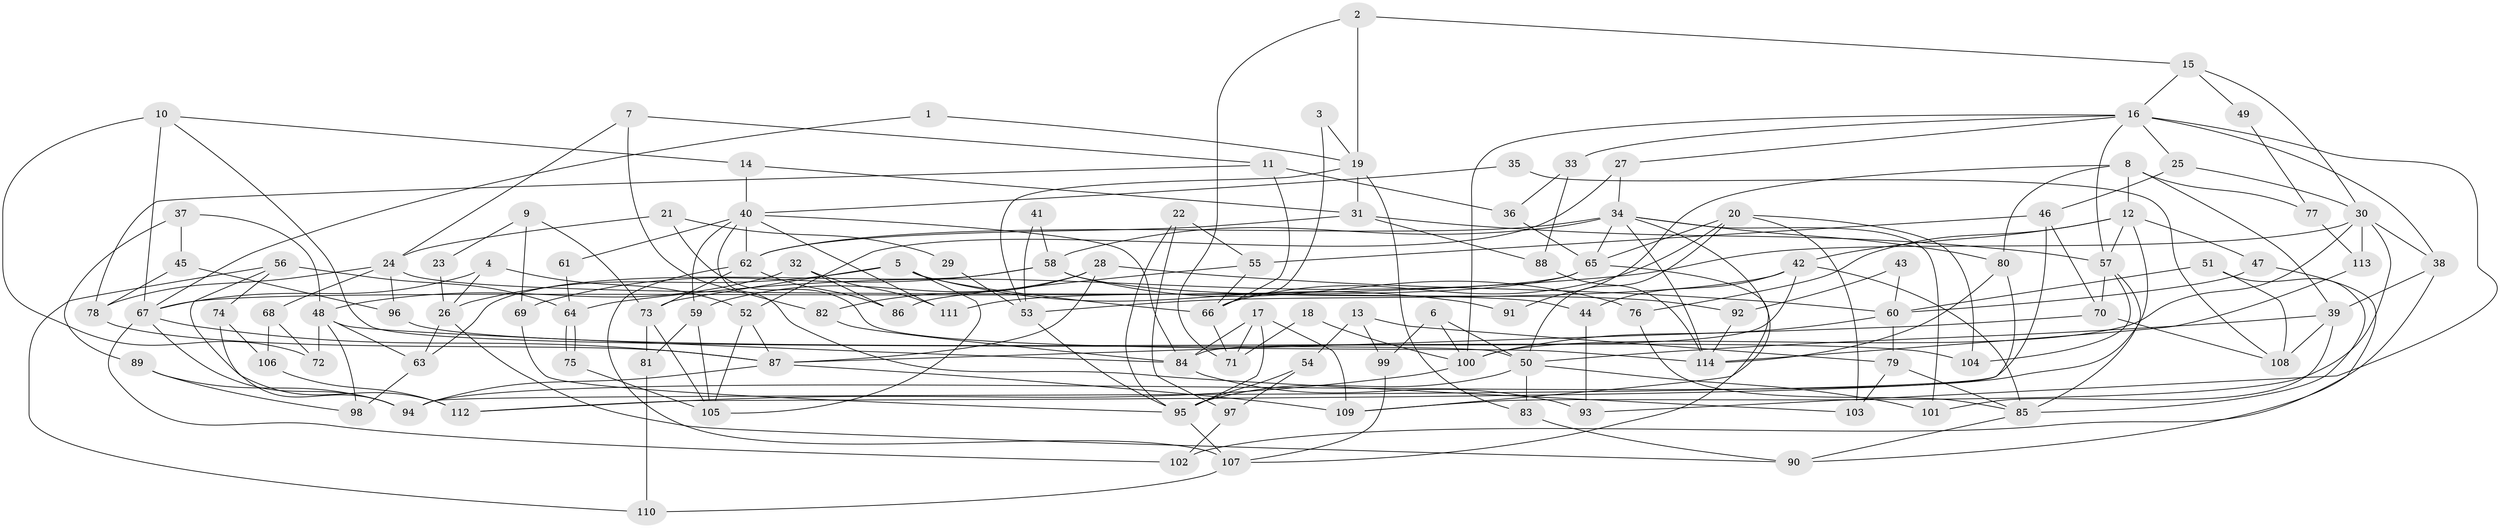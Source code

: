 // Generated by graph-tools (version 1.1) at 2025/36/03/09/25 02:36:21]
// undirected, 114 vertices, 228 edges
graph export_dot {
graph [start="1"]
  node [color=gray90,style=filled];
  1;
  2;
  3;
  4;
  5;
  6;
  7;
  8;
  9;
  10;
  11;
  12;
  13;
  14;
  15;
  16;
  17;
  18;
  19;
  20;
  21;
  22;
  23;
  24;
  25;
  26;
  27;
  28;
  29;
  30;
  31;
  32;
  33;
  34;
  35;
  36;
  37;
  38;
  39;
  40;
  41;
  42;
  43;
  44;
  45;
  46;
  47;
  48;
  49;
  50;
  51;
  52;
  53;
  54;
  55;
  56;
  57;
  58;
  59;
  60;
  61;
  62;
  63;
  64;
  65;
  66;
  67;
  68;
  69;
  70;
  71;
  72;
  73;
  74;
  75;
  76;
  77;
  78;
  79;
  80;
  81;
  82;
  83;
  84;
  85;
  86;
  87;
  88;
  89;
  90;
  91;
  92;
  93;
  94;
  95;
  96;
  97;
  98;
  99;
  100;
  101;
  102;
  103;
  104;
  105;
  106;
  107;
  108;
  109;
  110;
  111;
  112;
  113;
  114;
  1 -- 67;
  1 -- 19;
  2 -- 71;
  2 -- 19;
  2 -- 15;
  3 -- 19;
  3 -- 66;
  4 -- 67;
  4 -- 52;
  4 -- 26;
  5 -- 105;
  5 -- 66;
  5 -- 26;
  5 -- 73;
  5 -- 91;
  6 -- 100;
  6 -- 50;
  6 -- 99;
  7 -- 82;
  7 -- 11;
  7 -- 24;
  8 -- 12;
  8 -- 39;
  8 -- 77;
  8 -- 80;
  8 -- 91;
  9 -- 73;
  9 -- 69;
  9 -- 23;
  10 -- 67;
  10 -- 14;
  10 -- 50;
  10 -- 72;
  11 -- 78;
  11 -- 36;
  11 -- 66;
  12 -- 57;
  12 -- 47;
  12 -- 42;
  12 -- 76;
  12 -- 94;
  13 -- 54;
  13 -- 99;
  13 -- 79;
  14 -- 40;
  14 -- 31;
  15 -- 30;
  15 -- 16;
  15 -- 49;
  16 -- 100;
  16 -- 25;
  16 -- 27;
  16 -- 33;
  16 -- 38;
  16 -- 57;
  16 -- 93;
  17 -- 95;
  17 -- 84;
  17 -- 71;
  17 -- 109;
  18 -- 71;
  18 -- 100;
  19 -- 83;
  19 -- 53;
  19 -- 31;
  20 -- 65;
  20 -- 50;
  20 -- 66;
  20 -- 103;
  20 -- 104;
  21 -- 114;
  21 -- 24;
  21 -- 29;
  22 -- 95;
  22 -- 55;
  22 -- 97;
  23 -- 26;
  24 -- 44;
  24 -- 68;
  24 -- 78;
  24 -- 96;
  25 -- 30;
  25 -- 46;
  26 -- 63;
  26 -- 90;
  27 -- 34;
  27 -- 52;
  28 -- 59;
  28 -- 60;
  28 -- 82;
  28 -- 87;
  29 -- 53;
  30 -- 64;
  30 -- 109;
  30 -- 38;
  30 -- 100;
  30 -- 113;
  31 -- 62;
  31 -- 57;
  31 -- 88;
  32 -- 86;
  32 -- 111;
  32 -- 48;
  33 -- 88;
  33 -- 36;
  34 -- 58;
  34 -- 109;
  34 -- 62;
  34 -- 65;
  34 -- 80;
  34 -- 101;
  34 -- 114;
  35 -- 40;
  35 -- 108;
  36 -- 65;
  37 -- 45;
  37 -- 89;
  37 -- 48;
  38 -- 39;
  38 -- 102;
  39 -- 50;
  39 -- 101;
  39 -- 108;
  40 -- 84;
  40 -- 103;
  40 -- 59;
  40 -- 61;
  40 -- 62;
  40 -- 111;
  41 -- 53;
  41 -- 58;
  42 -- 85;
  42 -- 44;
  42 -- 53;
  42 -- 84;
  43 -- 92;
  43 -- 60;
  44 -- 93;
  45 -- 78;
  45 -- 96;
  46 -- 70;
  46 -- 55;
  46 -- 94;
  47 -- 60;
  47 -- 90;
  48 -- 63;
  48 -- 72;
  48 -- 84;
  48 -- 98;
  49 -- 77;
  50 -- 101;
  50 -- 83;
  50 -- 95;
  51 -- 60;
  51 -- 108;
  51 -- 85;
  52 -- 87;
  52 -- 105;
  53 -- 95;
  54 -- 97;
  54 -- 95;
  55 -- 66;
  55 -- 86;
  56 -- 110;
  56 -- 112;
  56 -- 64;
  56 -- 74;
  57 -- 70;
  57 -- 85;
  57 -- 104;
  58 -- 63;
  58 -- 76;
  58 -- 69;
  58 -- 92;
  59 -- 105;
  59 -- 81;
  60 -- 79;
  60 -- 100;
  61 -- 64;
  62 -- 73;
  62 -- 86;
  62 -- 107;
  63 -- 98;
  64 -- 75;
  64 -- 75;
  65 -- 67;
  65 -- 107;
  65 -- 111;
  66 -- 71;
  67 -- 87;
  67 -- 94;
  67 -- 102;
  68 -- 72;
  68 -- 106;
  69 -- 95;
  70 -- 87;
  70 -- 108;
  73 -- 81;
  73 -- 105;
  74 -- 94;
  74 -- 106;
  75 -- 105;
  76 -- 85;
  77 -- 113;
  78 -- 87;
  79 -- 85;
  79 -- 103;
  80 -- 112;
  80 -- 114;
  81 -- 110;
  82 -- 84;
  83 -- 90;
  84 -- 93;
  85 -- 90;
  87 -- 94;
  87 -- 109;
  88 -- 114;
  89 -- 98;
  89 -- 94;
  92 -- 114;
  95 -- 107;
  96 -- 104;
  97 -- 102;
  99 -- 107;
  100 -- 112;
  106 -- 112;
  107 -- 110;
  113 -- 114;
}

